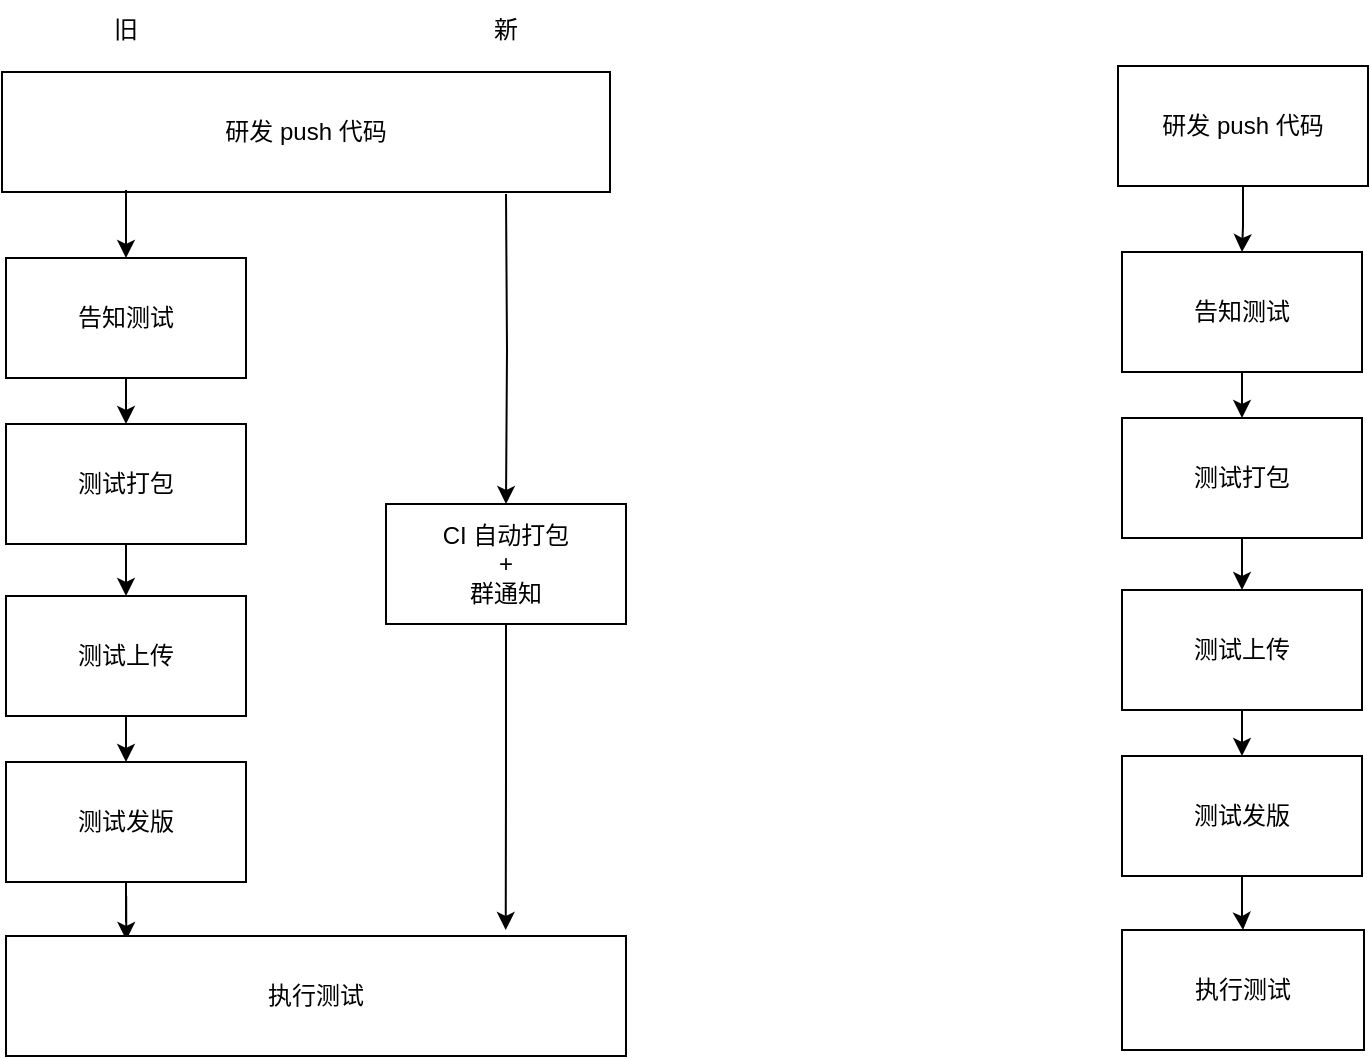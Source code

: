 <mxfile version="21.6.9" type="github">
  <diagram id="C5RBs43oDa-KdzZeNtuy" name="Page-1">
    <mxGraphModel dx="954" dy="501" grid="0" gridSize="10" guides="1" tooltips="1" connect="1" arrows="1" fold="1" page="1" pageScale="1" pageWidth="827" pageHeight="1169" math="0" shadow="0">
      <root>
        <mxCell id="WIyWlLk6GJQsqaUBKTNV-0" />
        <mxCell id="WIyWlLk6GJQsqaUBKTNV-1" parent="WIyWlLk6GJQsqaUBKTNV-0" />
        <mxCell id="2jNLKK-pSZHmPOLY_wM6-0" value="研发 push 代码" style="rounded=0;whiteSpace=wrap;html=1;" vertex="1" parent="WIyWlLk6GJQsqaUBKTNV-1">
          <mxGeometry x="75" y="135" width="304" height="60" as="geometry" />
        </mxCell>
        <mxCell id="2jNLKK-pSZHmPOLY_wM6-6" value="" style="edgeStyle=orthogonalEdgeStyle;rounded=0;orthogonalLoop=1;jettySize=auto;html=1;" edge="1" parent="WIyWlLk6GJQsqaUBKTNV-1" source="2jNLKK-pSZHmPOLY_wM6-1" target="2jNLKK-pSZHmPOLY_wM6-2">
          <mxGeometry relative="1" as="geometry" />
        </mxCell>
        <mxCell id="2jNLKK-pSZHmPOLY_wM6-1" value="告知测试" style="rounded=0;whiteSpace=wrap;html=1;" vertex="1" parent="WIyWlLk6GJQsqaUBKTNV-1">
          <mxGeometry x="77" y="228" width="120" height="60" as="geometry" />
        </mxCell>
        <mxCell id="2jNLKK-pSZHmPOLY_wM6-7" value="" style="edgeStyle=orthogonalEdgeStyle;rounded=0;orthogonalLoop=1;jettySize=auto;html=1;" edge="1" parent="WIyWlLk6GJQsqaUBKTNV-1" source="2jNLKK-pSZHmPOLY_wM6-2" target="2jNLKK-pSZHmPOLY_wM6-3">
          <mxGeometry relative="1" as="geometry" />
        </mxCell>
        <mxCell id="2jNLKK-pSZHmPOLY_wM6-2" value="测试打包" style="rounded=0;whiteSpace=wrap;html=1;" vertex="1" parent="WIyWlLk6GJQsqaUBKTNV-1">
          <mxGeometry x="77" y="311" width="120" height="60" as="geometry" />
        </mxCell>
        <mxCell id="2jNLKK-pSZHmPOLY_wM6-8" value="" style="edgeStyle=orthogonalEdgeStyle;rounded=0;orthogonalLoop=1;jettySize=auto;html=1;" edge="1" parent="WIyWlLk6GJQsqaUBKTNV-1" source="2jNLKK-pSZHmPOLY_wM6-3" target="2jNLKK-pSZHmPOLY_wM6-4">
          <mxGeometry relative="1" as="geometry" />
        </mxCell>
        <mxCell id="2jNLKK-pSZHmPOLY_wM6-3" value="测试上传" style="rounded=0;whiteSpace=wrap;html=1;" vertex="1" parent="WIyWlLk6GJQsqaUBKTNV-1">
          <mxGeometry x="77" y="397" width="120" height="60" as="geometry" />
        </mxCell>
        <mxCell id="2jNLKK-pSZHmPOLY_wM6-17" value="" style="edgeStyle=orthogonalEdgeStyle;rounded=0;orthogonalLoop=1;jettySize=auto;html=1;entryX=0.194;entryY=0.033;entryDx=0;entryDy=0;entryPerimeter=0;" edge="1" parent="WIyWlLk6GJQsqaUBKTNV-1" source="2jNLKK-pSZHmPOLY_wM6-4" target="2jNLKK-pSZHmPOLY_wM6-16">
          <mxGeometry relative="1" as="geometry" />
        </mxCell>
        <mxCell id="2jNLKK-pSZHmPOLY_wM6-4" value="测试发版" style="rounded=0;whiteSpace=wrap;html=1;" vertex="1" parent="WIyWlLk6GJQsqaUBKTNV-1">
          <mxGeometry x="77" y="480" width="120" height="60" as="geometry" />
        </mxCell>
        <mxCell id="2jNLKK-pSZHmPOLY_wM6-18" value="" style="edgeStyle=orthogonalEdgeStyle;rounded=0;orthogonalLoop=1;jettySize=auto;html=1;entryX=0.806;entryY=-0.05;entryDx=0;entryDy=0;entryPerimeter=0;" edge="1" parent="WIyWlLk6GJQsqaUBKTNV-1" source="2jNLKK-pSZHmPOLY_wM6-13" target="2jNLKK-pSZHmPOLY_wM6-16">
          <mxGeometry relative="1" as="geometry" />
        </mxCell>
        <mxCell id="2jNLKK-pSZHmPOLY_wM6-13" value="CI 自动打包&lt;br&gt;+&lt;br&gt;群通知" style="rounded=0;whiteSpace=wrap;html=1;" vertex="1" parent="WIyWlLk6GJQsqaUBKTNV-1">
          <mxGeometry x="267" y="351" width="120" height="60" as="geometry" />
        </mxCell>
        <mxCell id="2jNLKK-pSZHmPOLY_wM6-15" value="" style="edgeStyle=orthogonalEdgeStyle;rounded=0;orthogonalLoop=1;jettySize=auto;html=1;exitX=0.5;exitY=1;exitDx=0;exitDy=0;entryX=0.5;entryY=0;entryDx=0;entryDy=0;" edge="1" parent="WIyWlLk6GJQsqaUBKTNV-1" target="2jNLKK-pSZHmPOLY_wM6-13">
          <mxGeometry relative="1" as="geometry">
            <mxPoint x="327" y="196" as="sourcePoint" />
            <mxPoint x="147" y="190" as="targetPoint" />
          </mxGeometry>
        </mxCell>
        <mxCell id="2jNLKK-pSZHmPOLY_wM6-16" value="执行测试" style="rounded=0;whiteSpace=wrap;html=1;" vertex="1" parent="WIyWlLk6GJQsqaUBKTNV-1">
          <mxGeometry x="77" y="567" width="310" height="60" as="geometry" />
        </mxCell>
        <mxCell id="2jNLKK-pSZHmPOLY_wM6-19" value="旧" style="text;html=1;strokeColor=none;fillColor=none;align=center;verticalAlign=middle;whiteSpace=wrap;rounded=0;" vertex="1" parent="WIyWlLk6GJQsqaUBKTNV-1">
          <mxGeometry x="107" y="99" width="60" height="30" as="geometry" />
        </mxCell>
        <mxCell id="2jNLKK-pSZHmPOLY_wM6-20" value="新" style="text;html=1;strokeColor=none;fillColor=none;align=center;verticalAlign=middle;whiteSpace=wrap;rounded=0;" vertex="1" parent="WIyWlLk6GJQsqaUBKTNV-1">
          <mxGeometry x="297" y="99" width="60" height="30" as="geometry" />
        </mxCell>
        <mxCell id="2jNLKK-pSZHmPOLY_wM6-23" value="" style="endArrow=classic;html=1;rounded=0;entryX=0.5;entryY=0;entryDx=0;entryDy=0;exitX=0.204;exitY=0.983;exitDx=0;exitDy=0;exitPerimeter=0;" edge="1" parent="WIyWlLk6GJQsqaUBKTNV-1" source="2jNLKK-pSZHmPOLY_wM6-0" target="2jNLKK-pSZHmPOLY_wM6-1">
          <mxGeometry width="50" height="50" relative="1" as="geometry">
            <mxPoint x="137" y="203" as="sourcePoint" />
            <mxPoint x="4" y="274" as="targetPoint" />
          </mxGeometry>
        </mxCell>
        <mxCell id="2jNLKK-pSZHmPOLY_wM6-41" value="" style="edgeStyle=orthogonalEdgeStyle;rounded=0;orthogonalLoop=1;jettySize=auto;html=1;entryX=0.5;entryY=0;entryDx=0;entryDy=0;" edge="1" parent="WIyWlLk6GJQsqaUBKTNV-1" source="2jNLKK-pSZHmPOLY_wM6-24" target="2jNLKK-pSZHmPOLY_wM6-26">
          <mxGeometry relative="1" as="geometry" />
        </mxCell>
        <mxCell id="2jNLKK-pSZHmPOLY_wM6-24" value="研发 push 代码" style="rounded=0;whiteSpace=wrap;html=1;" vertex="1" parent="WIyWlLk6GJQsqaUBKTNV-1">
          <mxGeometry x="633" y="132" width="125" height="60" as="geometry" />
        </mxCell>
        <mxCell id="2jNLKK-pSZHmPOLY_wM6-25" value="" style="edgeStyle=orthogonalEdgeStyle;rounded=0;orthogonalLoop=1;jettySize=auto;html=1;" edge="1" parent="WIyWlLk6GJQsqaUBKTNV-1" source="2jNLKK-pSZHmPOLY_wM6-26" target="2jNLKK-pSZHmPOLY_wM6-28">
          <mxGeometry relative="1" as="geometry" />
        </mxCell>
        <mxCell id="2jNLKK-pSZHmPOLY_wM6-26" value="告知测试" style="rounded=0;whiteSpace=wrap;html=1;" vertex="1" parent="WIyWlLk6GJQsqaUBKTNV-1">
          <mxGeometry x="635" y="225" width="120" height="60" as="geometry" />
        </mxCell>
        <mxCell id="2jNLKK-pSZHmPOLY_wM6-27" value="" style="edgeStyle=orthogonalEdgeStyle;rounded=0;orthogonalLoop=1;jettySize=auto;html=1;" edge="1" parent="WIyWlLk6GJQsqaUBKTNV-1" source="2jNLKK-pSZHmPOLY_wM6-28" target="2jNLKK-pSZHmPOLY_wM6-30">
          <mxGeometry relative="1" as="geometry" />
        </mxCell>
        <mxCell id="2jNLKK-pSZHmPOLY_wM6-28" value="测试打包" style="rounded=0;whiteSpace=wrap;html=1;" vertex="1" parent="WIyWlLk6GJQsqaUBKTNV-1">
          <mxGeometry x="635" y="308" width="120" height="60" as="geometry" />
        </mxCell>
        <mxCell id="2jNLKK-pSZHmPOLY_wM6-29" value="" style="edgeStyle=orthogonalEdgeStyle;rounded=0;orthogonalLoop=1;jettySize=auto;html=1;" edge="1" parent="WIyWlLk6GJQsqaUBKTNV-1" source="2jNLKK-pSZHmPOLY_wM6-30" target="2jNLKK-pSZHmPOLY_wM6-32">
          <mxGeometry relative="1" as="geometry" />
        </mxCell>
        <mxCell id="2jNLKK-pSZHmPOLY_wM6-30" value="测试上传" style="rounded=0;whiteSpace=wrap;html=1;" vertex="1" parent="WIyWlLk6GJQsqaUBKTNV-1">
          <mxGeometry x="635" y="394" width="120" height="60" as="geometry" />
        </mxCell>
        <mxCell id="2jNLKK-pSZHmPOLY_wM6-42" value="" style="edgeStyle=orthogonalEdgeStyle;rounded=0;orthogonalLoop=1;jettySize=auto;html=1;" edge="1" parent="WIyWlLk6GJQsqaUBKTNV-1" source="2jNLKK-pSZHmPOLY_wM6-32" target="2jNLKK-pSZHmPOLY_wM6-36">
          <mxGeometry relative="1" as="geometry" />
        </mxCell>
        <mxCell id="2jNLKK-pSZHmPOLY_wM6-32" value="测试发版" style="rounded=0;whiteSpace=wrap;html=1;" vertex="1" parent="WIyWlLk6GJQsqaUBKTNV-1">
          <mxGeometry x="635" y="477" width="120" height="60" as="geometry" />
        </mxCell>
        <mxCell id="2jNLKK-pSZHmPOLY_wM6-36" value="执行测试" style="rounded=0;whiteSpace=wrap;html=1;" vertex="1" parent="WIyWlLk6GJQsqaUBKTNV-1">
          <mxGeometry x="635" y="564" width="121" height="60" as="geometry" />
        </mxCell>
      </root>
    </mxGraphModel>
  </diagram>
</mxfile>

